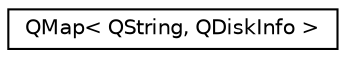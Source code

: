 digraph "类继承关系图"
{
  edge [fontname="Helvetica",fontsize="10",labelfontname="Helvetica",labelfontsize="10"];
  node [fontname="Helvetica",fontsize="10",shape=record];
  rankdir="LR";
  Node0 [label="QMap\< QString, QDiskInfo \>",height=0.2,width=0.4,color="black", fillcolor="white", style="filled",URL="$class_q_map.html"];
}
